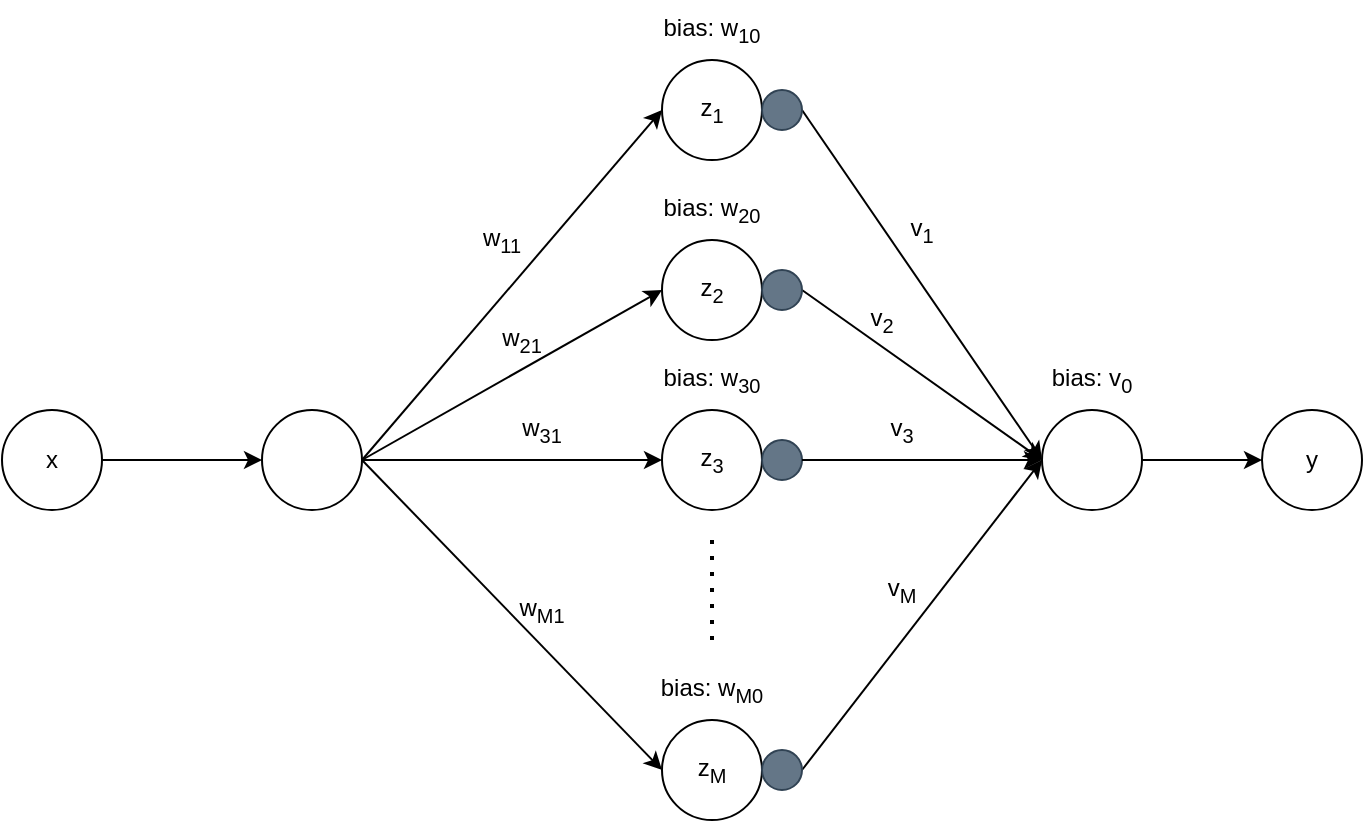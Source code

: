 <mxfile version="20.6.1" type="github">
  <diagram id="txaQrdaptx6GBSDjlEJE" name="Page-1">
    <mxGraphModel dx="2889" dy="1133" grid="1" gridSize="10" guides="1" tooltips="1" connect="1" arrows="1" fold="1" page="1" pageScale="1" pageWidth="850" pageHeight="1100" math="0" shadow="0">
      <root>
        <mxCell id="0" />
        <mxCell id="1" parent="0" />
        <mxCell id="N58K6K8Uewor6FMzZI90-1" value="" style="ellipse;whiteSpace=wrap;html=1;" vertex="1" parent="1">
          <mxGeometry x="200" y="525" width="50" height="50" as="geometry" />
        </mxCell>
        <mxCell id="N58K6K8Uewor6FMzZI90-2" value="z&lt;sub&gt;1&lt;/sub&gt;" style="ellipse;whiteSpace=wrap;html=1;" vertex="1" parent="1">
          <mxGeometry x="400" y="350" width="50" height="50" as="geometry" />
        </mxCell>
        <mxCell id="N58K6K8Uewor6FMzZI90-3" value="z&lt;sub&gt;2&lt;/sub&gt;" style="ellipse;whiteSpace=wrap;html=1;" vertex="1" parent="1">
          <mxGeometry x="400" y="440" width="50" height="50" as="geometry" />
        </mxCell>
        <mxCell id="N58K6K8Uewor6FMzZI90-4" value="" style="ellipse;whiteSpace=wrap;html=1;" vertex="1" parent="1">
          <mxGeometry x="590" y="525" width="50" height="50" as="geometry" />
        </mxCell>
        <mxCell id="N58K6K8Uewor6FMzZI90-5" value="" style="endArrow=classic;html=1;rounded=0;entryX=0;entryY=0.5;entryDx=0;entryDy=0;" edge="1" parent="1" target="N58K6K8Uewor6FMzZI90-2">
          <mxGeometry width="50" height="50" relative="1" as="geometry">
            <mxPoint x="250" y="550" as="sourcePoint" />
            <mxPoint x="450" y="520" as="targetPoint" />
            <Array as="points" />
          </mxGeometry>
        </mxCell>
        <mxCell id="N58K6K8Uewor6FMzZI90-6" value="" style="endArrow=classic;html=1;rounded=0;entryX=0;entryY=0.5;entryDx=0;entryDy=0;exitX=1;exitY=0.5;exitDx=0;exitDy=0;" edge="1" parent="1" source="N58K6K8Uewor6FMzZI90-1" target="N58K6K8Uewor6FMzZI90-3">
          <mxGeometry width="50" height="50" relative="1" as="geometry">
            <mxPoint x="260" y="550" as="sourcePoint" />
            <mxPoint x="450" y="520" as="targetPoint" />
          </mxGeometry>
        </mxCell>
        <mxCell id="N58K6K8Uewor6FMzZI90-7" value="" style="endArrow=classic;html=1;rounded=0;entryX=0;entryY=0.5;entryDx=0;entryDy=0;" edge="1" parent="1" target="N58K6K8Uewor6FMzZI90-4">
          <mxGeometry width="50" height="50" relative="1" as="geometry">
            <mxPoint x="470" y="375" as="sourcePoint" />
            <mxPoint x="450" y="520" as="targetPoint" />
          </mxGeometry>
        </mxCell>
        <mxCell id="N58K6K8Uewor6FMzZI90-8" value="" style="endArrow=classic;html=1;rounded=0;exitX=1;exitY=0.5;exitDx=0;exitDy=0;exitPerimeter=0;" edge="1" parent="1" source="N58K6K8Uewor6FMzZI90-10">
          <mxGeometry width="50" height="50" relative="1" as="geometry">
            <mxPoint x="470" y="700" as="sourcePoint" />
            <mxPoint x="590" y="550" as="targetPoint" />
          </mxGeometry>
        </mxCell>
        <mxCell id="N58K6K8Uewor6FMzZI90-9" value="" style="ellipse;whiteSpace=wrap;html=1;fillColor=#647687;fontColor=#ffffff;strokeColor=#314354;" vertex="1" parent="1">
          <mxGeometry x="450" y="365" width="20" height="20" as="geometry" />
        </mxCell>
        <mxCell id="N58K6K8Uewor6FMzZI90-10" value="" style="ellipse;whiteSpace=wrap;html=1;fillColor=#647687;fontColor=#ffffff;strokeColor=#314354;" vertex="1" parent="1">
          <mxGeometry x="450" y="455" width="20" height="20" as="geometry" />
        </mxCell>
        <mxCell id="N58K6K8Uewor6FMzZI90-11" value="x" style="ellipse;whiteSpace=wrap;html=1;aspect=fixed;" vertex="1" parent="1">
          <mxGeometry x="70" y="525" width="50" height="50" as="geometry" />
        </mxCell>
        <mxCell id="N58K6K8Uewor6FMzZI90-12" value="y" style="ellipse;whiteSpace=wrap;html=1;aspect=fixed;" vertex="1" parent="1">
          <mxGeometry x="700" y="525" width="50" height="50" as="geometry" />
        </mxCell>
        <mxCell id="N58K6K8Uewor6FMzZI90-13" value="w&lt;sub&gt;11&lt;/sub&gt;" style="text;html=1;strokeColor=none;fillColor=none;align=center;verticalAlign=middle;whiteSpace=wrap;rounded=0;" vertex="1" parent="1">
          <mxGeometry x="290" y="425" width="60" height="30" as="geometry" />
        </mxCell>
        <mxCell id="N58K6K8Uewor6FMzZI90-14" value="w&lt;sub&gt;21&lt;/sub&gt;" style="text;html=1;strokeColor=none;fillColor=none;align=center;verticalAlign=middle;whiteSpace=wrap;rounded=0;" vertex="1" parent="1">
          <mxGeometry x="300" y="475" width="60" height="30" as="geometry" />
        </mxCell>
        <mxCell id="N58K6K8Uewor6FMzZI90-15" value="" style="endArrow=classic;html=1;rounded=0;exitX=1;exitY=0.5;exitDx=0;exitDy=0;" edge="1" parent="1" source="N58K6K8Uewor6FMzZI90-11">
          <mxGeometry width="50" height="50" relative="1" as="geometry">
            <mxPoint x="400" y="570" as="sourcePoint" />
            <mxPoint x="200" y="550" as="targetPoint" />
          </mxGeometry>
        </mxCell>
        <mxCell id="N58K6K8Uewor6FMzZI90-16" value="" style="endArrow=classic;html=1;rounded=0;exitX=1;exitY=0.5;exitDx=0;exitDy=0;entryX=0;entryY=0.5;entryDx=0;entryDy=0;" edge="1" parent="1" source="N58K6K8Uewor6FMzZI90-4" target="N58K6K8Uewor6FMzZI90-12">
          <mxGeometry width="50" height="50" relative="1" as="geometry">
            <mxPoint x="400" y="570" as="sourcePoint" />
            <mxPoint x="450" y="520" as="targetPoint" />
          </mxGeometry>
        </mxCell>
        <mxCell id="N58K6K8Uewor6FMzZI90-17" value="v&lt;sub&gt;1&lt;/sub&gt;" style="text;html=1;strokeColor=none;fillColor=none;align=center;verticalAlign=middle;whiteSpace=wrap;rounded=0;" vertex="1" parent="1">
          <mxGeometry x="500" y="420" width="60" height="30" as="geometry" />
        </mxCell>
        <mxCell id="N58K6K8Uewor6FMzZI90-18" value="v&lt;sub&gt;2&lt;/sub&gt;" style="text;html=1;strokeColor=none;fillColor=none;align=center;verticalAlign=middle;whiteSpace=wrap;rounded=0;" vertex="1" parent="1">
          <mxGeometry x="480" y="465" width="60" height="30" as="geometry" />
        </mxCell>
        <mxCell id="N58K6K8Uewor6FMzZI90-19" value="bias: w&lt;sub&gt;10&lt;/sub&gt;" style="text;html=1;strokeColor=none;fillColor=none;align=center;verticalAlign=middle;whiteSpace=wrap;rounded=0;" vertex="1" parent="1">
          <mxGeometry x="395" y="320" width="60" height="30" as="geometry" />
        </mxCell>
        <mxCell id="N58K6K8Uewor6FMzZI90-20" value="bias: w&lt;sub&gt;20&lt;/sub&gt;" style="text;html=1;strokeColor=none;fillColor=none;align=center;verticalAlign=middle;whiteSpace=wrap;rounded=0;" vertex="1" parent="1">
          <mxGeometry x="395" y="410" width="60" height="30" as="geometry" />
        </mxCell>
        <mxCell id="N58K6K8Uewor6FMzZI90-21" value="bias: v&lt;sub&gt;0&lt;/sub&gt;" style="text;html=1;strokeColor=none;fillColor=none;align=center;verticalAlign=middle;whiteSpace=wrap;rounded=0;" vertex="1" parent="1">
          <mxGeometry x="585" y="495" width="60" height="30" as="geometry" />
        </mxCell>
        <mxCell id="N58K6K8Uewor6FMzZI90-24" value="z&lt;sub&gt;3&lt;/sub&gt;" style="ellipse;whiteSpace=wrap;html=1;" vertex="1" parent="1">
          <mxGeometry x="400" y="525" width="50" height="50" as="geometry" />
        </mxCell>
        <mxCell id="N58K6K8Uewor6FMzZI90-27" value="bias: w&lt;sub&gt;30&lt;/sub&gt;" style="text;html=1;strokeColor=none;fillColor=none;align=center;verticalAlign=middle;whiteSpace=wrap;rounded=0;" vertex="1" parent="1">
          <mxGeometry x="395" y="495" width="60" height="30" as="geometry" />
        </mxCell>
        <mxCell id="N58K6K8Uewor6FMzZI90-28" value="" style="endArrow=classic;html=1;rounded=0;exitX=1;exitY=0.5;exitDx=0;exitDy=0;" edge="1" parent="1" source="N58K6K8Uewor6FMzZI90-1">
          <mxGeometry width="50" height="50" relative="1" as="geometry">
            <mxPoint x="260" y="550" as="sourcePoint" />
            <mxPoint x="400" y="550" as="targetPoint" />
          </mxGeometry>
        </mxCell>
        <mxCell id="N58K6K8Uewor6FMzZI90-29" value="" style="ellipse;whiteSpace=wrap;html=1;fillColor=#647687;fontColor=#ffffff;strokeColor=#314354;" vertex="1" parent="1">
          <mxGeometry x="450" y="540" width="20" height="20" as="geometry" />
        </mxCell>
        <mxCell id="N58K6K8Uewor6FMzZI90-30" value="" style="endArrow=classic;html=1;rounded=0;exitX=1;exitY=0.5;exitDx=0;exitDy=0;entryX=0;entryY=0.5;entryDx=0;entryDy=0;" edge="1" parent="1" source="N58K6K8Uewor6FMzZI90-29" target="N58K6K8Uewor6FMzZI90-4">
          <mxGeometry width="50" height="50" relative="1" as="geometry">
            <mxPoint x="260" y="560" as="sourcePoint" />
            <mxPoint x="410" y="560" as="targetPoint" />
            <Array as="points" />
          </mxGeometry>
        </mxCell>
        <mxCell id="N58K6K8Uewor6FMzZI90-31" value="" style="endArrow=none;dashed=1;html=1;dashPattern=1 3;strokeWidth=2;rounded=0;" edge="1" parent="1">
          <mxGeometry width="50" height="50" relative="1" as="geometry">
            <mxPoint x="425" y="640" as="sourcePoint" />
            <mxPoint x="425" y="590" as="targetPoint" />
          </mxGeometry>
        </mxCell>
        <mxCell id="N58K6K8Uewor6FMzZI90-32" value="z&lt;sub&gt;M&lt;/sub&gt;" style="ellipse;whiteSpace=wrap;html=1;" vertex="1" parent="1">
          <mxGeometry x="400" y="680" width="50" height="50" as="geometry" />
        </mxCell>
        <mxCell id="N58K6K8Uewor6FMzZI90-33" value="w&lt;sub&gt;31&lt;/sub&gt;" style="text;html=1;strokeColor=none;fillColor=none;align=center;verticalAlign=middle;whiteSpace=wrap;rounded=0;" vertex="1" parent="1">
          <mxGeometry x="310" y="520" width="60" height="30" as="geometry" />
        </mxCell>
        <mxCell id="N58K6K8Uewor6FMzZI90-34" value="v&lt;sub&gt;3&lt;/sub&gt;" style="text;html=1;strokeColor=none;fillColor=none;align=center;verticalAlign=middle;whiteSpace=wrap;rounded=0;" vertex="1" parent="1">
          <mxGeometry x="490" y="520" width="60" height="30" as="geometry" />
        </mxCell>
        <mxCell id="N58K6K8Uewor6FMzZI90-35" value="" style="endArrow=classic;html=1;rounded=0;exitX=1;exitY=0.5;exitDx=0;exitDy=0;entryX=0;entryY=0.5;entryDx=0;entryDy=0;" edge="1" parent="1" source="N58K6K8Uewor6FMzZI90-1" target="N58K6K8Uewor6FMzZI90-32">
          <mxGeometry width="50" height="50" relative="1" as="geometry">
            <mxPoint x="400" y="600" as="sourcePoint" />
            <mxPoint x="450" y="550" as="targetPoint" />
          </mxGeometry>
        </mxCell>
        <mxCell id="N58K6K8Uewor6FMzZI90-37" value="" style="endArrow=classic;html=1;rounded=0;entryX=0;entryY=0.5;entryDx=0;entryDy=0;exitX=1;exitY=0.5;exitDx=0;exitDy=0;" edge="1" parent="1" source="N58K6K8Uewor6FMzZI90-40" target="N58K6K8Uewor6FMzZI90-4">
          <mxGeometry width="50" height="50" relative="1" as="geometry">
            <mxPoint x="470" y="700" as="sourcePoint" />
            <mxPoint x="450" y="550" as="targetPoint" />
            <Array as="points" />
          </mxGeometry>
        </mxCell>
        <mxCell id="N58K6K8Uewor6FMzZI90-40" value="" style="ellipse;whiteSpace=wrap;html=1;fillColor=#647687;fontColor=#ffffff;strokeColor=#314354;" vertex="1" parent="1">
          <mxGeometry x="450" y="695" width="20" height="20" as="geometry" />
        </mxCell>
        <mxCell id="N58K6K8Uewor6FMzZI90-41" value="w&lt;sub&gt;M1&lt;/sub&gt;" style="text;html=1;strokeColor=none;fillColor=none;align=center;verticalAlign=middle;whiteSpace=wrap;rounded=0;" vertex="1" parent="1">
          <mxGeometry x="310" y="610" width="60" height="30" as="geometry" />
        </mxCell>
        <mxCell id="N58K6K8Uewor6FMzZI90-42" value="bias: w&lt;sub&gt;M0&lt;/sub&gt;" style="text;html=1;strokeColor=none;fillColor=none;align=center;verticalAlign=middle;whiteSpace=wrap;rounded=0;" vertex="1" parent="1">
          <mxGeometry x="395" y="650" width="60" height="30" as="geometry" />
        </mxCell>
        <mxCell id="N58K6K8Uewor6FMzZI90-43" value="v&lt;sub&gt;M&lt;/sub&gt;" style="text;html=1;strokeColor=none;fillColor=none;align=center;verticalAlign=middle;whiteSpace=wrap;rounded=0;" vertex="1" parent="1">
          <mxGeometry x="490" y="600" width="60" height="30" as="geometry" />
        </mxCell>
      </root>
    </mxGraphModel>
  </diagram>
</mxfile>
